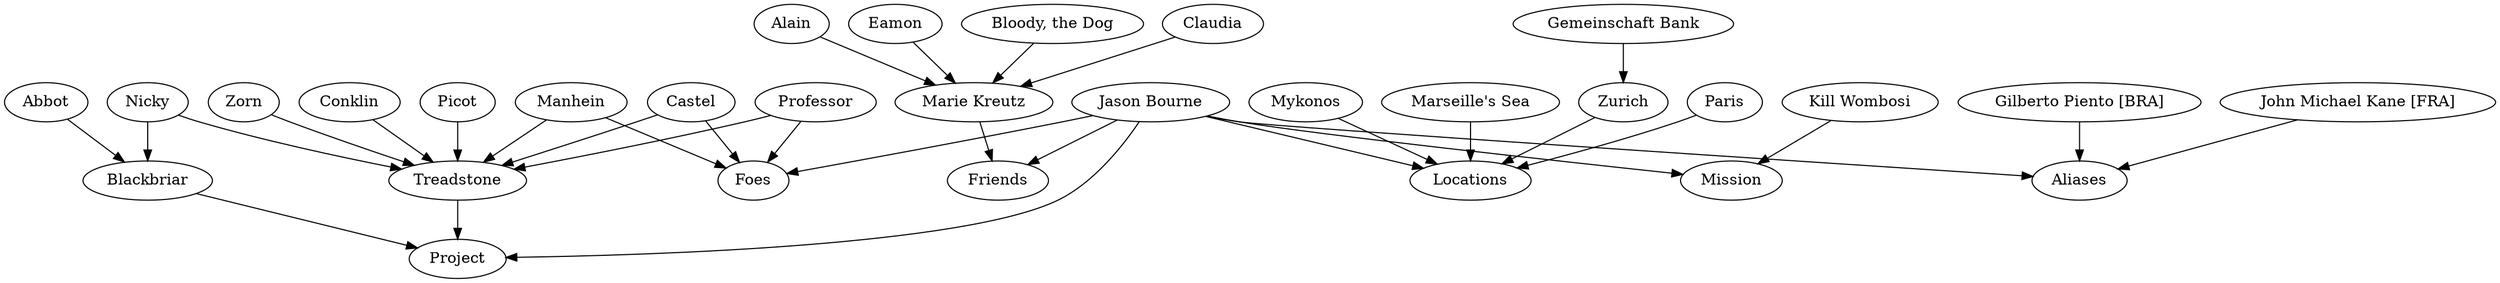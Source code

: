 digraph jason_bourne_the_bourne_identity {

/* Basic Relationships */
JB;
JB -> FR;
JB -> FO;
JB -> LO;
JB -> PJ;
JB -> AL;
JB -> MI;

/* Friends Relationships */
MK -> FR;
EAM -> MK;
BLO -> MK;
CLA -> MK;
ALA -> MK;

/* Foes Relationships */
PRO -> FO;
MAN -> FO;
CAS -> FO;

/* Locations Relationships */
MAR -> LO;
GEM -> ZUR -> LO;
PAR -> LO;
MYK -> LO;

/* Project Relationships */
TRE -> PJ;
CAS -> TRE;
MAN -> TRE;
PRO -> TRE;
BLA -> PJ;
CON -> TRE;
ABB -> BLA;
PIC -> TRE;
NIK -> TRE;
NIK -> BLA;
ZOR -> TRE;

/* Aliases Relationships */
JMK -> AL;
GIP -> AL;

/* Mission Relationships */
WOM -> MI;

/* Firends */
JB [label="Jason Bourne"]
MK [label="Marie Kreutz"]
EAM [label="Eamon"]
BLO [label="Bloody, the Dog"]
CLA [label="Claudia"]
ALA [label="Alain"]

/* Foes */
PRO [label="Professor"]
MAN [label="Manhein"]
CAS [label="Castel"]

/* Locations */
MAR [label="Marseille's Sea"]
ZUR [label="Zurich"]
PAR [label="Paris"]
MYK [label="Mykonos"]
GEM [label="Gemeinschaft Bank"]

/* Projects */
TRE [label="Treadstone"]
BLA [label="Blackbriar"]

/* Projects' Employees */
CON [label="Conklin"]
ABB [label="Abbot"]
ZOR [label="Zorn"]
NIK [label="Nicky"]
PIC [label="Picot"]

/* Aliases */
JMK [label="John Michael Kane [FRA]"]
GIP [label="Gilberto Piento [BRA]"]

/* Mission */
WOM [label="Kill Wombosi"]

/* Topics */
FR [label="Friends"]
FO [label="Foes"]
LO [label="Locations"]
PJ [label="Project"]
AL [label="Aliases"]
MI [label="Mission"]

}
